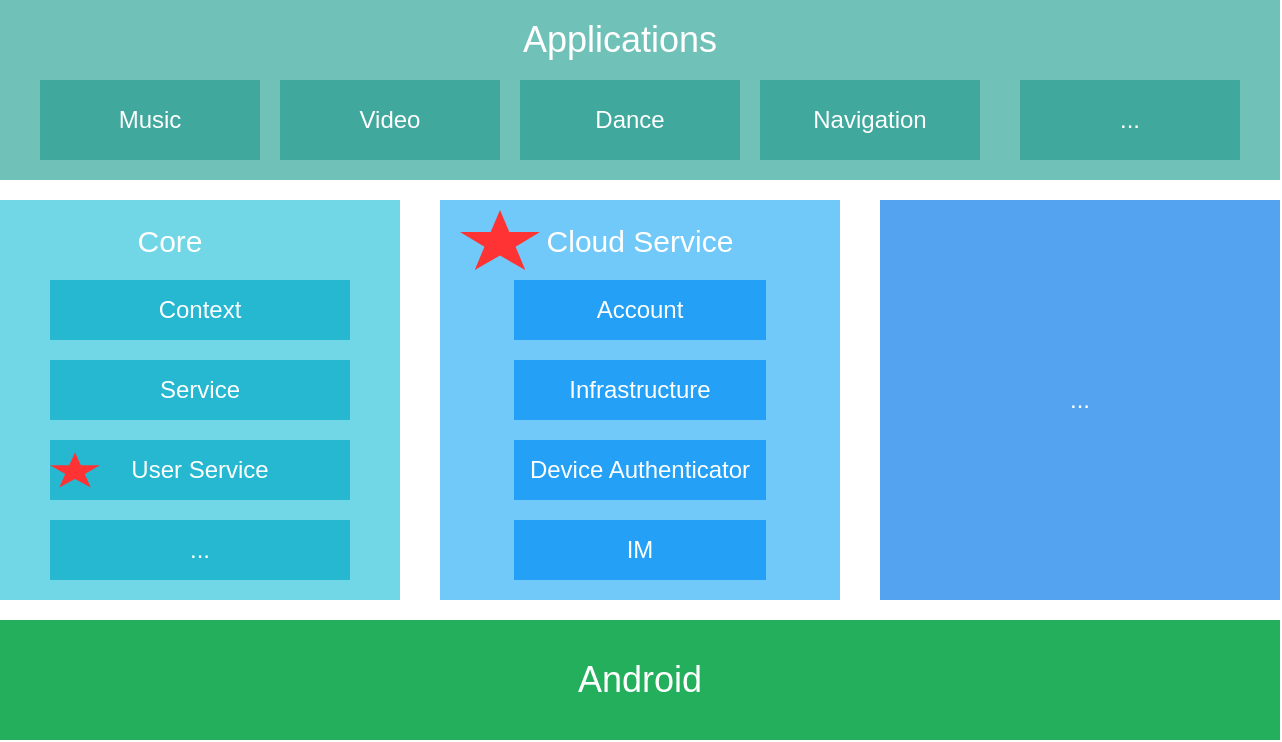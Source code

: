 <mxfile version="15.2.5" type="github" pages="2">
  <diagram id="SnjRfekPy-o0OqnQR4I5" name="第 1 页">
    <mxGraphModel dx="946" dy="505" grid="0" gridSize="10" guides="1" tooltips="1" connect="1" arrows="1" fold="1" page="1" pageScale="1" pageWidth="827" pageHeight="1169" math="0" shadow="0">
      <root>
        <mxCell id="0" />
        <mxCell id="1" parent="0" />
        <mxCell id="-p3FHsMHLCQBcIgLG7pE-1" value="" style="rounded=0;whiteSpace=wrap;html=1;fillColor=#70C1B8;strokeColor=none;" parent="1" vertex="1">
          <mxGeometry x="30" y="180" width="640" height="90" as="geometry" />
        </mxCell>
        <mxCell id="-p3FHsMHLCQBcIgLG7pE-2" value="Applications" style="text;html=1;strokeColor=none;fillColor=none;align=center;verticalAlign=middle;whiteSpace=wrap;rounded=0;fontSize=18;fontColor=#FFFFFF;" parent="1" vertex="1">
          <mxGeometry x="320" y="190" width="40" height="20" as="geometry" />
        </mxCell>
        <mxCell id="-p3FHsMHLCQBcIgLG7pE-3" value="Music" style="rounded=0;whiteSpace=wrap;html=1;fillColor=#40A89D;strokeColor=none;fontColor=#FFFFFF;" parent="1" vertex="1">
          <mxGeometry x="50" y="220" width="110" height="40" as="geometry" />
        </mxCell>
        <mxCell id="-p3FHsMHLCQBcIgLG7pE-4" value="Video" style="rounded=0;whiteSpace=wrap;html=1;fillColor=#40A89D;strokeColor=none;fontColor=#FFFFFF;" parent="1" vertex="1">
          <mxGeometry x="170" y="220" width="110" height="40" as="geometry" />
        </mxCell>
        <mxCell id="-p3FHsMHLCQBcIgLG7pE-5" value="Dance" style="rounded=0;whiteSpace=wrap;html=1;fillColor=#40A89D;strokeColor=none;fontColor=#FFFFFF;" parent="1" vertex="1">
          <mxGeometry x="290" y="220" width="110" height="40" as="geometry" />
        </mxCell>
        <mxCell id="-p3FHsMHLCQBcIgLG7pE-6" value="Navigation" style="rounded=0;whiteSpace=wrap;html=1;fillColor=#40A89D;strokeColor=none;fontColor=#FFFFFF;" parent="1" vertex="1">
          <mxGeometry x="410" y="220" width="110" height="40" as="geometry" />
        </mxCell>
        <mxCell id="-p3FHsMHLCQBcIgLG7pE-10" value="..." style="rounded=0;whiteSpace=wrap;html=1;fillColor=#40A89D;strokeColor=none;fontColor=#FFFFFF;" parent="1" vertex="1">
          <mxGeometry x="540" y="220" width="110" height="40" as="geometry" />
        </mxCell>
        <mxCell id="-p3FHsMHLCQBcIgLG7pE-11" value="&lt;font style=&quot;font-size: 18px&quot;&gt;Android&lt;/font&gt;" style="rounded=0;whiteSpace=wrap;html=1;fillColor=#24AF5D;strokeColor=none;fontColor=#FFFFFF;" parent="1" vertex="1">
          <mxGeometry x="30" y="490" width="640" height="60" as="geometry" />
        </mxCell>
        <mxCell id="-p3FHsMHLCQBcIgLG7pE-12" value="" style="rounded=0;whiteSpace=wrap;html=1;fillColor=#71D6E5;strokeColor=none;" parent="1" vertex="1">
          <mxGeometry x="30" y="280" width="200" height="200" as="geometry" />
        </mxCell>
        <mxCell id="-p3FHsMHLCQBcIgLG7pE-13" value="Core" style="text;html=1;strokeColor=none;fillColor=none;align=center;verticalAlign=middle;whiteSpace=wrap;rounded=0;fontSize=15;fontColor=#FFFFFF;" parent="1" vertex="1">
          <mxGeometry x="95" y="290" width="40" height="20" as="geometry" />
        </mxCell>
        <mxCell id="-p3FHsMHLCQBcIgLG7pE-15" value="" style="rounded=0;whiteSpace=wrap;html=1;fillColor=#70C9F8;strokeColor=none;" parent="1" vertex="1">
          <mxGeometry x="250" y="280" width="200" height="200" as="geometry" />
        </mxCell>
        <mxCell id="-p3FHsMHLCQBcIgLG7pE-16" value="..." style="rounded=0;whiteSpace=wrap;html=1;fillColor=#53A3F0;strokeColor=none;fontColor=#FFFFFF;" parent="1" vertex="1">
          <mxGeometry x="470" y="280" width="200" height="200" as="geometry" />
        </mxCell>
        <mxCell id="-p3FHsMHLCQBcIgLG7pE-17" value="Cloud Service" style="text;html=1;strokeColor=none;fillColor=none;align=center;verticalAlign=middle;whiteSpace=wrap;rounded=0;fontSize=15;fontColor=#FFFFFF;" parent="1" vertex="1">
          <mxGeometry x="300" y="290" width="100" height="20" as="geometry" />
        </mxCell>
        <mxCell id="-p3FHsMHLCQBcIgLG7pE-19" value="Context" style="rounded=0;whiteSpace=wrap;html=1;fillColor=#25B8D0;strokeColor=none;fontColor=#FFFFFF;" parent="1" vertex="1">
          <mxGeometry x="55" y="320" width="150" height="30" as="geometry" />
        </mxCell>
        <mxCell id="-p3FHsMHLCQBcIgLG7pE-21" value="Service" style="rounded=0;whiteSpace=wrap;html=1;fillColor=#25B8D0;strokeColor=none;fontColor=#FFFFFF;" parent="1" vertex="1">
          <mxGeometry x="55" y="360" width="150" height="30" as="geometry" />
        </mxCell>
        <mxCell id="-p3FHsMHLCQBcIgLG7pE-23" value="..." style="rounded=0;whiteSpace=wrap;html=1;fillColor=#25B8D0;strokeColor=none;fontColor=#FFFFFF;" parent="1" vertex="1">
          <mxGeometry x="55" y="440" width="150" height="30" as="geometry" />
        </mxCell>
        <mxCell id="-p3FHsMHLCQBcIgLG7pE-25" value="Account" style="rounded=0;whiteSpace=wrap;html=1;fillColor=#24A1F6;strokeColor=none;fontColor=#FFFFFF;" parent="1" vertex="1">
          <mxGeometry x="287" y="320" width="126" height="30" as="geometry" />
        </mxCell>
        <mxCell id="-p3FHsMHLCQBcIgLG7pE-26" value="Infrastructure" style="rounded=0;whiteSpace=wrap;html=1;fillColor=#24A1F6;strokeColor=none;fontColor=#FFFFFF;" parent="1" vertex="1">
          <mxGeometry x="287" y="360" width="126" height="30" as="geometry" />
        </mxCell>
        <mxCell id="-p3FHsMHLCQBcIgLG7pE-27" value="Device Authenticator" style="rounded=0;whiteSpace=wrap;html=1;fillColor=#24A1F6;strokeColor=none;fontColor=#FFFFFF;" parent="1" vertex="1">
          <mxGeometry x="287" y="400" width="126" height="30" as="geometry" />
        </mxCell>
        <mxCell id="-p3FHsMHLCQBcIgLG7pE-28" value="User Service" style="rounded=0;whiteSpace=wrap;html=1;fillColor=#25B8D0;strokeColor=none;fontColor=#FFFFFF;" parent="1" vertex="1">
          <mxGeometry x="55" y="400" width="150" height="30" as="geometry" />
        </mxCell>
        <mxCell id="-p3FHsMHLCQBcIgLG7pE-29" value="IM" style="rounded=0;whiteSpace=wrap;html=1;fillColor=#24A1F6;strokeColor=none;fontColor=#FFFFFF;" parent="1" vertex="1">
          <mxGeometry x="287" y="440" width="126" height="30" as="geometry" />
        </mxCell>
        <mxCell id="-p3FHsMHLCQBcIgLG7pE-30" value="" style="verticalLabelPosition=bottom;verticalAlign=top;html=1;shape=mxgraph.basic.star;fillColor=#FF3333;strokeColor=none;" parent="1" vertex="1">
          <mxGeometry x="55" y="406.25" width="25" height="17.5" as="geometry" />
        </mxCell>
        <mxCell id="-p3FHsMHLCQBcIgLG7pE-32" value="" style="verticalLabelPosition=bottom;verticalAlign=top;html=1;shape=mxgraph.basic.star;fillColor=#FF3333;strokeColor=none;" parent="1" vertex="1">
          <mxGeometry x="260" y="285" width="40" height="30" as="geometry" />
        </mxCell>
      </root>
    </mxGraphModel>
  </diagram>
  <diagram id="dkj_z9HGVzx61zIobwNe" name="第 2 页">
    <mxGraphModel dx="946" dy="505" grid="1" gridSize="10" guides="1" tooltips="1" connect="1" arrows="1" fold="1" page="1" pageScale="1" pageWidth="827" pageHeight="1169" math="0" shadow="0">
      <root>
        <mxCell id="oxThUw_tlAzjG_mXd8Y5-0" />
        <mxCell id="oxThUw_tlAzjG_mXd8Y5-1" parent="oxThUw_tlAzjG_mXd8Y5-0" />
        <mxCell id="oxThUw_tlAzjG_mXd8Y5-6" style="edgeStyle=orthogonalEdgeStyle;rounded=0;orthogonalLoop=1;jettySize=auto;html=1;exitX=1;exitY=0.25;exitDx=0;exitDy=0;" edge="1" parent="oxThUw_tlAzjG_mXd8Y5-1" source="oxThUw_tlAzjG_mXd8Y5-2">
          <mxGeometry relative="1" as="geometry">
            <mxPoint x="360" y="198" as="targetPoint" />
          </mxGeometry>
        </mxCell>
        <mxCell id="oxThUw_tlAzjG_mXd8Y5-2" value="Client A" style="rounded=0;whiteSpace=wrap;html=1;" vertex="1" parent="oxThUw_tlAzjG_mXd8Y5-1">
          <mxGeometry x="130" y="150" width="100" height="190" as="geometry" />
        </mxCell>
        <mxCell id="oxThUw_tlAzjG_mXd8Y5-9" style="edgeStyle=orthogonalEdgeStyle;rounded=0;orthogonalLoop=1;jettySize=auto;html=1;exitX=0;exitY=0.75;exitDx=0;exitDy=0;" edge="1" parent="oxThUw_tlAzjG_mXd8Y5-1" source="oxThUw_tlAzjG_mXd8Y5-3">
          <mxGeometry relative="1" as="geometry">
            <mxPoint x="470" y="293" as="targetPoint" />
          </mxGeometry>
        </mxCell>
        <mxCell id="oxThUw_tlAzjG_mXd8Y5-3" value="Activation Service" style="rounded=0;whiteSpace=wrap;html=1;" vertex="1" parent="oxThUw_tlAzjG_mXd8Y5-1">
          <mxGeometry x="600" y="150" width="100" height="190" as="geometry" />
        </mxCell>
        <mxCell id="oxThUw_tlAzjG_mXd8Y5-8" style="edgeStyle=orthogonalEdgeStyle;rounded=0;orthogonalLoop=1;jettySize=auto;html=1;exitX=1;exitY=0.25;exitDx=0;exitDy=0;entryX=0;entryY=0.25;entryDx=0;entryDy=0;" edge="1" parent="oxThUw_tlAzjG_mXd8Y5-1" source="oxThUw_tlAzjG_mXd8Y5-4" target="oxThUw_tlAzjG_mXd8Y5-3">
          <mxGeometry relative="1" as="geometry" />
        </mxCell>
        <mxCell id="oxThUw_tlAzjG_mXd8Y5-10" style="edgeStyle=orthogonalEdgeStyle;rounded=0;orthogonalLoop=1;jettySize=auto;html=1;exitX=0;exitY=0.75;exitDx=0;exitDy=0;entryX=1;entryY=0.75;entryDx=0;entryDy=0;" edge="1" parent="oxThUw_tlAzjG_mXd8Y5-1" source="oxThUw_tlAzjG_mXd8Y5-4" target="oxThUw_tlAzjG_mXd8Y5-2">
          <mxGeometry relative="1" as="geometry" />
        </mxCell>
        <mxCell id="oxThUw_tlAzjG_mXd8Y5-4" value="Service B" style="rounded=0;whiteSpace=wrap;html=1;" vertex="1" parent="oxThUw_tlAzjG_mXd8Y5-1">
          <mxGeometry x="364" y="150" width="100" height="190" as="geometry" />
        </mxCell>
        <mxCell id="oxThUw_tlAzjG_mXd8Y5-5" value="Interceptor" style="text;html=1;strokeColor=none;fillColor=none;align=center;verticalAlign=middle;whiteSpace=wrap;rounded=0;" vertex="1" parent="oxThUw_tlAzjG_mXd8Y5-1">
          <mxGeometry x="630" y="120" width="40" height="20" as="geometry" />
        </mxCell>
        <mxCell id="oxThUw_tlAzjG_mXd8Y5-7" value="Call" style="text;html=1;align=center;verticalAlign=middle;resizable=0;points=[];autosize=1;strokeColor=none;fillColor=none;" vertex="1" parent="oxThUw_tlAzjG_mXd8Y5-1">
          <mxGeometry x="260" y="160" width="40" height="20" as="geometry" />
        </mxCell>
        <mxCell id="oxThUw_tlAzjG_mXd8Y5-11" value="Response" style="text;html=1;align=center;verticalAlign=middle;resizable=0;points=[];autosize=1;strokeColor=none;fillColor=none;" vertex="1" parent="oxThUw_tlAzjG_mXd8Y5-1">
          <mxGeometry x="245" y="260" width="70" height="20" as="geometry" />
        </mxCell>
      </root>
    </mxGraphModel>
  </diagram>
</mxfile>
